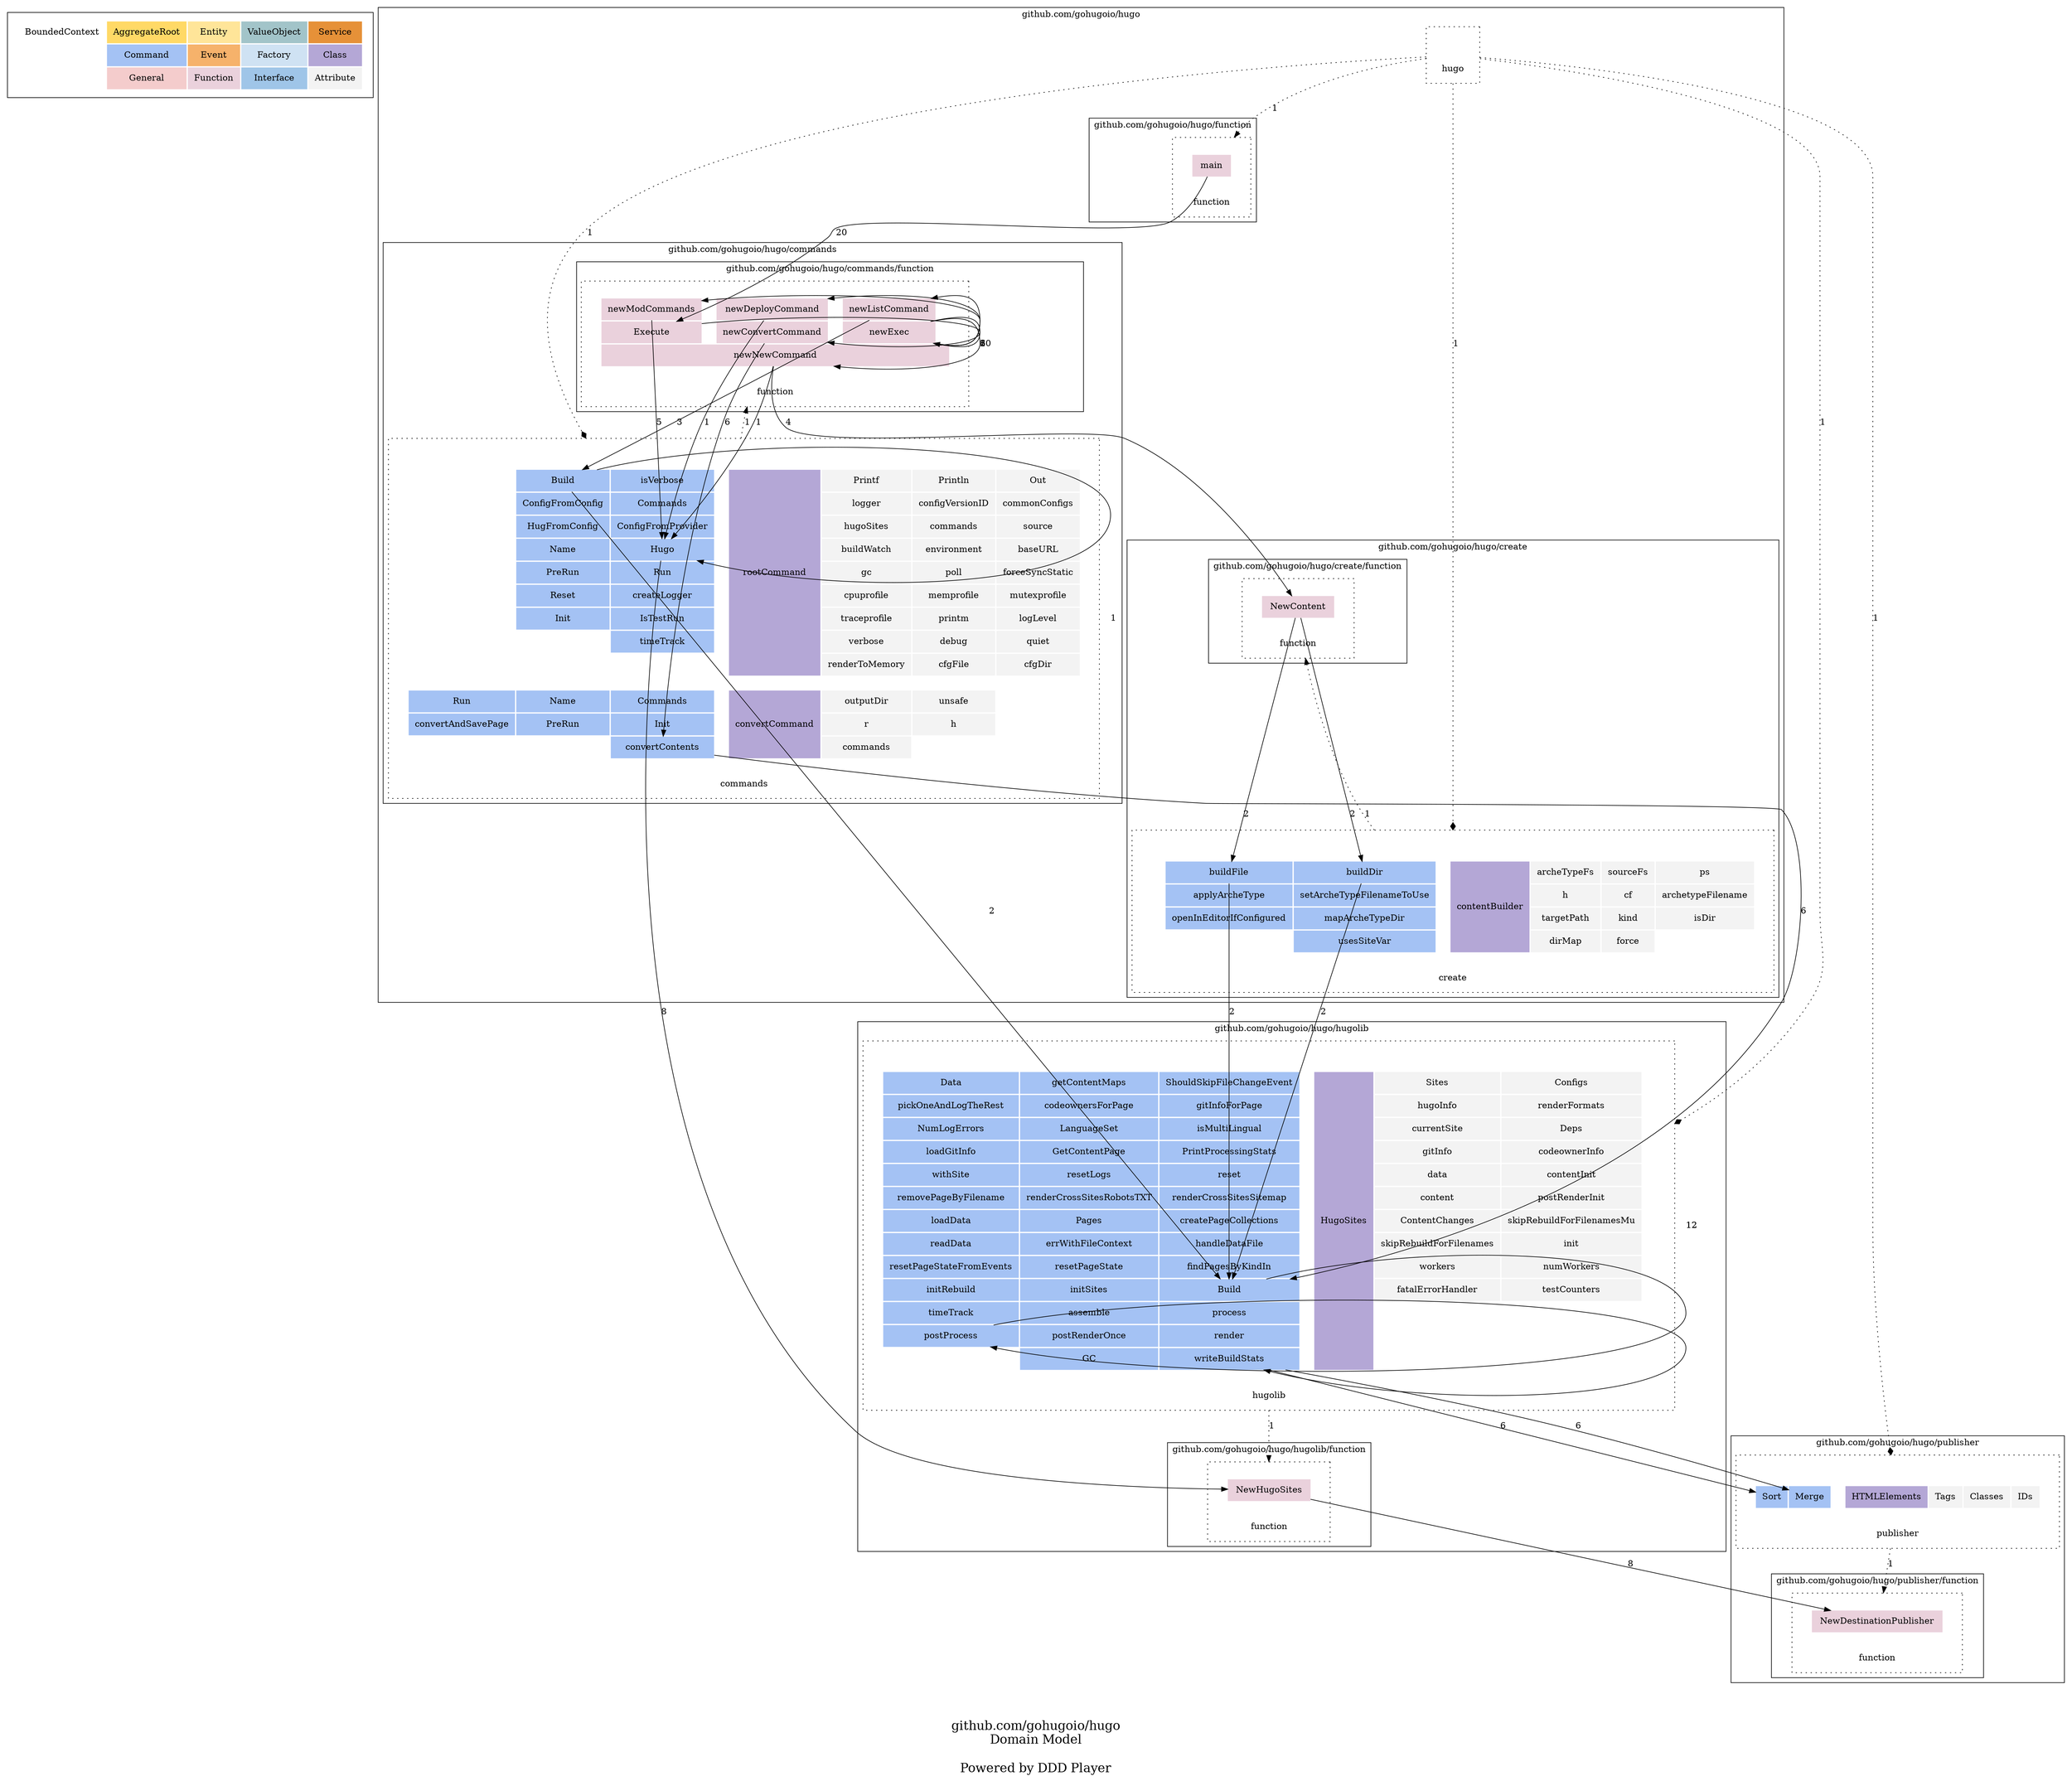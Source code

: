 digraph {
	node [style=dotted shape=rect]

    subgraph cluster_ddd_concept{
		node [color=white]

        ddd_concept [label=<
        <table border="0" cellpadding="10">
		<tr>
			<td bgcolor="#ffffff00" rowspan="1" colspan="1">BoundedContext</td>
			<td bgcolor="#ffd966ff" rowspan="1" colspan="1">AggregateRoot</td>
			<td bgcolor="#ffe599ff" rowspan="1" colspan="1">Entity</td>
			<td bgcolor="#a2c4c9ff" rowspan="1" colspan="1">ValueObject</td>
			<td bgcolor="#e69138ff" rowspan="1" colspan="1">Service</td>
		</tr>
		<tr>
			<td bgcolor="white" rowspan="1" colspan="1"></td>
			<td bgcolor="#a4c2f4ff" rowspan="1" colspan="1">Command</td>
			<td bgcolor="#f6b26bff" rowspan="1" colspan="1">Event</td>
			<td bgcolor="#cfe2f3ff" rowspan="1" colspan="1">Factory</td>
			<td bgcolor="#b4a7d6ff" rowspan="1" colspan="1">Class</td>
			
		</tr>
		<tr>
			<td bgcolor="white" rowspan="1" colspan="1"></td>
			<td bgcolor="#f4ccccff" rowspan="1" colspan="1">General</td>
			<td bgcolor="#ead1dcff" rowspan="1" colspan="1">Function</td>
			<td bgcolor="#9fc5e8ff" rowspan="1" colspan="1">Interface</td>
			<td bgcolor="#f3f3f3ff" rowspan="1" colspan="1">Attribute</td>
		</tr>
        </table>
        > ]
	}

    
		subgraph cluster_dc9XMve {
	
		
    	dc9XMve [label=<
        <table border="0" cellpadding="10">
			
				<tr>
		
			<td port="first_blank_row" bgcolor="white" rowspan="1" colspan="1"></td>
	</tr>
				<tr>
		
			<td port="" bgcolor="white" rowspan="1" colspan="1"></td>
	</tr>
				<tr>
		
			<td port="" bgcolor="white" rowspan="1" colspan="6">hugo</td>
	</tr>
        </table>
        > ]
	

	label = "github.com/gohugoio/hugo"

	
		subgraph cluster_dcJV72N {
	
		
    	dcJV72N [label=<
        <table border="0" cellpadding="10">
			
				<tr>
		
			<td port="first_blank_row" bgcolor="white" rowspan="1" colspan="1"></td>
	</tr>
				<tr>
		
			<td port="" bgcolor="white" rowspan="1" colspan="1"></td>
			<td port="dznWI" bgcolor="#ead1dcff" rowspan="1" colspan="4">main</td>
			<td port="" bgcolor="white" rowspan="1" colspan="1"></td>
	</tr>
				<tr>
		
			<td port="" bgcolor="white" rowspan="1" colspan="1"></td>
	</tr>
				<tr>
		
			<td port="" bgcolor="white" rowspan="1" colspan="6">function</td>
	</tr>
        </table>
        > ]
	

	label = "github.com/gohugoio/hugo/function"

	
    }
		subgraph cluster_dbXdTVV {
	
		
    	dbXdTVV [label=<
        <table border="0" cellpadding="10">
			
				<tr>
		
			<td port="first_blank_row" bgcolor="white" rowspan="1" colspan="1"></td>
	</tr>
				<tr>
		
			<td port="" bgcolor="white" rowspan="1" colspan="1"></td>
	</tr>
				<tr>
		
			<td port="" bgcolor="white" rowspan="1" colspan="1"></td>
			<td port="" bgcolor="white" rowspan="1" colspan="1"></td>
			<td port="dbrPMlQ" bgcolor="#a4c2f4ff" rowspan="1" colspan="1">Build</td>
			<td port="dbL2dEk" bgcolor="#a4c2f4ff" rowspan="1" colspan="1">isVerbose</td>
			<td port="" bgcolor="white" rowspan="1" colspan="1"></td>
			<td port="dcR5mMN" bgcolor="#b4a7d6ff" rowspan="9" colspan="1">rootCommand</td>
			<td port="ddkxvnn" bgcolor="#f3f3f3ff" rowspan="1" colspan="1">Printf</td>
			<td port="dddbuE9" bgcolor="#f3f3f3ff" rowspan="1" colspan="1">Println</td>
			<td port="dd1giKW" bgcolor="#f3f3f3ff" rowspan="1" colspan="1">Out</td>
			<td port="" bgcolor="white" rowspan="1" colspan="1"></td>
	</tr>
				<tr>
		
			<td port="" bgcolor="white" rowspan="1" colspan="1"></td>
			<td port="" bgcolor="white" rowspan="1" colspan="1"></td>
			<td port="droqvk" bgcolor="#a4c2f4ff" rowspan="1" colspan="1">ConfigFromConfig</td>
			<td port="dcnOnmo" bgcolor="#a4c2f4ff" rowspan="1" colspan="1">Commands</td>
			<td port="" bgcolor="white" rowspan="1" colspan="1"></td>
			<td port="dbKtzOK" bgcolor="#f3f3f3ff" rowspan="1" colspan="1">logger</td>
			<td port="dblrw6h" bgcolor="#f3f3f3ff" rowspan="1" colspan="1">configVersionID</td>
			<td port="dc3hRYm" bgcolor="#f3f3f3ff" rowspan="1" colspan="1">commonConfigs</td>
			<td port="" bgcolor="white" rowspan="1" colspan="1"></td>
	</tr>
				<tr>
		
			<td port="" bgcolor="white" rowspan="1" colspan="1"></td>
			<td port="" bgcolor="white" rowspan="1" colspan="1"></td>
			<td port="dd10GMU" bgcolor="#a4c2f4ff" rowspan="1" colspan="1">HugFromConfig</td>
			<td port="dcRwe9n" bgcolor="#a4c2f4ff" rowspan="1" colspan="1">ConfigFromProvider</td>
			<td port="" bgcolor="white" rowspan="1" colspan="1"></td>
			<td port="dcdLcFr" bgcolor="#f3f3f3ff" rowspan="1" colspan="1">hugoSites</td>
			<td port="dcxXeR4" bgcolor="#f3f3f3ff" rowspan="1" colspan="1">commands</td>
			<td port="dd94MNh" bgcolor="#f3f3f3ff" rowspan="1" colspan="1">source</td>
			<td port="" bgcolor="white" rowspan="1" colspan="1"></td>
	</tr>
				<tr>
		
			<td port="" bgcolor="white" rowspan="1" colspan="1"></td>
			<td port="" bgcolor="white" rowspan="1" colspan="1"></td>
			<td port="ddjsnBb" bgcolor="#a4c2f4ff" rowspan="1" colspan="1">Name</td>
			<td port="ddzdLu1" bgcolor="#a4c2f4ff" rowspan="1" colspan="1">Hugo</td>
			<td port="" bgcolor="white" rowspan="1" colspan="1"></td>
			<td port="dclrxD9" bgcolor="#f3f3f3ff" rowspan="1" colspan="1">buildWatch</td>
			<td port="dbP1pd3" bgcolor="#f3f3f3ff" rowspan="1" colspan="1">environment</td>
			<td port="dbhGXcs" bgcolor="#f3f3f3ff" rowspan="1" colspan="1">baseURL</td>
			<td port="" bgcolor="white" rowspan="1" colspan="1"></td>
	</tr>
				<tr>
		
			<td port="" bgcolor="white" rowspan="1" colspan="1"></td>
			<td port="" bgcolor="white" rowspan="1" colspan="1"></td>
			<td port="dbmqisM" bgcolor="#a4c2f4ff" rowspan="1" colspan="1">PreRun</td>
			<td port="dcHW1vh" bgcolor="#a4c2f4ff" rowspan="1" colspan="1">Run</td>
			<td port="" bgcolor="white" rowspan="1" colspan="1"></td>
			<td port="dYSzxy" bgcolor="#f3f3f3ff" rowspan="1" colspan="1">gc</td>
			<td port="ddZ881Z" bgcolor="#f3f3f3ff" rowspan="1" colspan="1">poll</td>
			<td port="deeXFhq" bgcolor="#f3f3f3ff" rowspan="1" colspan="1">forceSyncStatic</td>
			<td port="" bgcolor="white" rowspan="1" colspan="1"></td>
	</tr>
				<tr>
		
			<td port="" bgcolor="white" rowspan="1" colspan="1"></td>
			<td port="" bgcolor="white" rowspan="1" colspan="1"></td>
			<td port="ddr7T8V" bgcolor="#a4c2f4ff" rowspan="1" colspan="1">Reset</td>
			<td port="dgy9g8" bgcolor="#a4c2f4ff" rowspan="1" colspan="1">createLogger</td>
			<td port="" bgcolor="white" rowspan="1" colspan="1"></td>
			<td port="dD7eHT" bgcolor="#f3f3f3ff" rowspan="1" colspan="1">cpuprofile</td>
			<td port="db0Z5B4" bgcolor="#f3f3f3ff" rowspan="1" colspan="1">memprofile</td>
			<td port="ddUL7ng" bgcolor="#f3f3f3ff" rowspan="1" colspan="1">mutexprofile</td>
			<td port="" bgcolor="white" rowspan="1" colspan="1"></td>
	</tr>
				<tr>
		
			<td port="" bgcolor="white" rowspan="1" colspan="1"></td>
			<td port="" bgcolor="white" rowspan="1" colspan="1"></td>
			<td port="ddXfxfm" bgcolor="#a4c2f4ff" rowspan="1" colspan="1">Init</td>
			<td port="ddxHG8T" bgcolor="#a4c2f4ff" rowspan="1" colspan="1">IsTestRun</td>
			<td port="" bgcolor="white" rowspan="1" colspan="1"></td>
			<td port="dcGJcAc" bgcolor="#f3f3f3ff" rowspan="1" colspan="1">traceprofile</td>
			<td port="dcFU1iw" bgcolor="#f3f3f3ff" rowspan="1" colspan="1">printm</td>
			<td port="dbiHNBg" bgcolor="#f3f3f3ff" rowspan="1" colspan="1">logLevel</td>
			<td port="" bgcolor="white" rowspan="1" colspan="1"></td>
	</tr>
				<tr>
		
			<td port="" bgcolor="white" rowspan="1" colspan="1"></td>
			<td port="" bgcolor="white" rowspan="1" colspan="1"></td>
			<td port="" bgcolor="white" rowspan="1" colspan="1"></td>
			<td port="ddcEsoG" bgcolor="#a4c2f4ff" rowspan="1" colspan="1">timeTrack</td>
			<td port="" bgcolor="white" rowspan="1" colspan="1"></td>
			<td port="dehbl7u" bgcolor="#f3f3f3ff" rowspan="1" colspan="1">verbose</td>
			<td port="d7teSZ" bgcolor="#f3f3f3ff" rowspan="1" colspan="1">debug</td>
			<td port="dQUWcq" bgcolor="#f3f3f3ff" rowspan="1" colspan="1">quiet</td>
			<td port="" bgcolor="white" rowspan="1" colspan="1"></td>
	</tr>
				<tr>
		
			<td port="" bgcolor="white" rowspan="1" colspan="1"></td>
			<td port="" bgcolor="white" rowspan="1" colspan="1"></td>
			<td port="" bgcolor="white" rowspan="1" colspan="1"></td>
			<td port="" bgcolor="white" rowspan="1" colspan="1"></td>
			<td port="" bgcolor="white" rowspan="1" colspan="1"></td>
			<td port="deJLKGE" bgcolor="#f3f3f3ff" rowspan="1" colspan="1">renderToMemory</td>
			<td port="deD3Zb6" bgcolor="#f3f3f3ff" rowspan="1" colspan="1">cfgFile</td>
			<td port="dbuU8fl" bgcolor="#f3f3f3ff" rowspan="1" colspan="1">cfgDir</td>
			<td port="" bgcolor="white" rowspan="1" colspan="1"></td>
	</tr>
				<tr>
		
			<td port="" bgcolor="white" rowspan="1" colspan="1"></td>
	</tr>
				<tr>
		
			<td port="" bgcolor="white" rowspan="1" colspan="1"></td>
			<td port="dAhnps" bgcolor="#a4c2f4ff" rowspan="1" colspan="1">Run</td>
			<td port="dcDnFey" bgcolor="#a4c2f4ff" rowspan="1" colspan="1">Name</td>
			<td port="d9G7fd" bgcolor="#a4c2f4ff" rowspan="1" colspan="1">Commands</td>
			<td port="" bgcolor="white" rowspan="1" colspan="1"></td>
			<td port="dbnFqow" bgcolor="#b4a7d6ff" rowspan="3" colspan="1">convertCommand</td>
			<td port="deKtn77" bgcolor="#f3f3f3ff" rowspan="1" colspan="1">outputDir</td>
			<td port="dis5Gr" bgcolor="#f3f3f3ff" rowspan="1" colspan="1">unsafe</td>
			<td port="" bgcolor="white" rowspan="1" colspan="1"></td>
			<td port="" bgcolor="white" rowspan="1" colspan="1"></td>
	</tr>
				<tr>
		
			<td port="" bgcolor="white" rowspan="1" colspan="1"></td>
			<td port="dn4phh" bgcolor="#a4c2f4ff" rowspan="1" colspan="1">convertAndSavePage</td>
			<td port="dePAZTt" bgcolor="#a4c2f4ff" rowspan="1" colspan="1">PreRun</td>
			<td port="dbcsUtF" bgcolor="#a4c2f4ff" rowspan="1" colspan="1">Init</td>
			<td port="" bgcolor="white" rowspan="1" colspan="1"></td>
			<td port="db6cpmR" bgcolor="#f3f3f3ff" rowspan="1" colspan="1">r</td>
			<td port="dczIJCz" bgcolor="#f3f3f3ff" rowspan="1" colspan="1">h</td>
			<td port="" bgcolor="white" rowspan="1" colspan="1"></td>
			<td port="" bgcolor="white" rowspan="1" colspan="1"></td>
	</tr>
				<tr>
		
			<td port="" bgcolor="white" rowspan="1" colspan="1"></td>
			<td port="" bgcolor="white" rowspan="1" colspan="1"></td>
			<td port="" bgcolor="white" rowspan="1" colspan="1"></td>
			<td port="dhST4e" bgcolor="#a4c2f4ff" rowspan="1" colspan="1">convertContents</td>
			<td port="" bgcolor="white" rowspan="1" colspan="1"></td>
			<td port="dbgIjNp" bgcolor="#f3f3f3ff" rowspan="1" colspan="1">commands</td>
			<td port="" bgcolor="white" rowspan="1" colspan="1"></td>
			<td port="" bgcolor="white" rowspan="1" colspan="1"></td>
			<td port="" bgcolor="white" rowspan="1" colspan="1"></td>
	</tr>
				<tr>
		
			<td port="" bgcolor="white" rowspan="1" colspan="1"></td>
	</tr>
				<tr>
		
			<td port="" bgcolor="white" rowspan="1" colspan="10">commands</td>
	</tr>
        </table>
        > ]
	

	label = "github.com/gohugoio/hugo/commands"

	
		subgraph cluster_dMqvaM {
	
		
    	dMqvaM [label=<
        <table border="0" cellpadding="10">
			
				<tr>
		
			<td port="first_blank_row" bgcolor="white" rowspan="1" colspan="1"></td>
	</tr>
				<tr>
		
			<td port="" bgcolor="white" rowspan="1" colspan="1"></td>
			<td port="ddLD5U6" bgcolor="#ead1dcff" rowspan="1" colspan="1">newModCommands</td>
			<td port="" bgcolor="white" rowspan="1" colspan="1"></td>
			<td port="ddXW9nw" bgcolor="#ead1dcff" rowspan="1" colspan="1">newDeployCommand</td>
			<td port="" bgcolor="white" rowspan="1" colspan="1"></td>
			<td port="db3HgXZ" bgcolor="#ead1dcff" rowspan="1" colspan="1">newListCommand</td>
			<td port="" bgcolor="white" rowspan="1" colspan="1"></td>
	</tr>
				<tr>
		
			<td port="" bgcolor="white" rowspan="1" colspan="1"></td>
			<td port="d7NVNV" bgcolor="#ead1dcff" rowspan="1" colspan="1">Execute</td>
			<td port="" bgcolor="white" rowspan="1" colspan="1"></td>
			<td port="dbyySEO" bgcolor="#ead1dcff" rowspan="1" colspan="1">newConvertCommand</td>
			<td port="" bgcolor="white" rowspan="1" colspan="1"></td>
			<td port="dcsSuRp" bgcolor="#ead1dcff" rowspan="1" colspan="1">newExec</td>
			<td port="" bgcolor="white" rowspan="1" colspan="1"></td>
	</tr>
				<tr>
		
			<td port="" bgcolor="white" rowspan="1" colspan="1"></td>
			<td port="ddoJpUx" bgcolor="#ead1dcff" rowspan="1" colspan="6">newNewCommand</td>
			<td port="" bgcolor="white" rowspan="1" colspan="1"></td>
	</tr>
				<tr>
		
			<td port="" bgcolor="white" rowspan="1" colspan="1"></td>
	</tr>
				<tr>
		
			<td port="" bgcolor="white" rowspan="1" colspan="8">function</td>
	</tr>
        </table>
        > ]
	

	label = "github.com/gohugoio/hugo/commands/function"

	
    }
    }
		subgraph cluster_dcTX6L3 {
	
		
    	dcTX6L3 [label=<
        <table border="0" cellpadding="10">
			
				<tr>
		
			<td port="first_blank_row" bgcolor="white" rowspan="1" colspan="1"></td>
	</tr>
				<tr>
		
			<td port="" bgcolor="white" rowspan="1" colspan="1"></td>
	</tr>
				<tr>
		
			<td port="" bgcolor="white" rowspan="1" colspan="1"></td>
			<td port="dc5xXNC" bgcolor="#a4c2f4ff" rowspan="1" colspan="1">Data</td>
			<td port="ddfIMzg" bgcolor="#a4c2f4ff" rowspan="1" colspan="1">getContentMaps</td>
			<td port="dccS8pI" bgcolor="#a4c2f4ff" rowspan="1" colspan="1">ShouldSkipFileChangeEvent</td>
			<td port="" bgcolor="white" rowspan="1" colspan="1"></td>
			<td port="deoLv5N" bgcolor="#b4a7d6ff" rowspan="13" colspan="1">HugoSites</td>
			<td port="dZuMTG" bgcolor="#f3f3f3ff" rowspan="1" colspan="1">Sites</td>
			<td port="ddUSSDp" bgcolor="#f3f3f3ff" rowspan="1" colspan="1">Configs</td>
			<td port="" bgcolor="white" rowspan="1" colspan="1"></td>
			<td port="" bgcolor="white" rowspan="1" colspan="1"></td>
	</tr>
				<tr>
		
			<td port="" bgcolor="white" rowspan="1" colspan="1"></td>
			<td port="dc2jiAH" bgcolor="#a4c2f4ff" rowspan="1" colspan="1">pickOneAndLogTheRest</td>
			<td port="doEJ6v" bgcolor="#a4c2f4ff" rowspan="1" colspan="1">codeownersForPage</td>
			<td port="dbCSYxy" bgcolor="#a4c2f4ff" rowspan="1" colspan="1">gitInfoForPage</td>
			<td port="" bgcolor="white" rowspan="1" colspan="1"></td>
			<td port="dcjaQ2V" bgcolor="#f3f3f3ff" rowspan="1" colspan="1">hugoInfo</td>
			<td port="dec8g6g" bgcolor="#f3f3f3ff" rowspan="1" colspan="1">renderFormats</td>
			<td port="" bgcolor="white" rowspan="1" colspan="1"></td>
			<td port="" bgcolor="white" rowspan="1" colspan="1"></td>
	</tr>
				<tr>
		
			<td port="" bgcolor="white" rowspan="1" colspan="1"></td>
			<td port="dLF5GB" bgcolor="#a4c2f4ff" rowspan="1" colspan="1">NumLogErrors</td>
			<td port="dcQsvCC" bgcolor="#a4c2f4ff" rowspan="1" colspan="1">LanguageSet</td>
			<td port="dbiyytz" bgcolor="#a4c2f4ff" rowspan="1" colspan="1">isMultiLingual</td>
			<td port="" bgcolor="white" rowspan="1" colspan="1"></td>
			<td port="dOe4qW" bgcolor="#f3f3f3ff" rowspan="1" colspan="1">currentSite</td>
			<td port="dbC5s4m" bgcolor="#f3f3f3ff" rowspan="1" colspan="1">Deps</td>
			<td port="" bgcolor="white" rowspan="1" colspan="1"></td>
			<td port="" bgcolor="white" rowspan="1" colspan="1"></td>
	</tr>
				<tr>
		
			<td port="" bgcolor="white" rowspan="1" colspan="1"></td>
			<td port="dd2p0Zy" bgcolor="#a4c2f4ff" rowspan="1" colspan="1">loadGitInfo</td>
			<td port="deDFH72" bgcolor="#a4c2f4ff" rowspan="1" colspan="1">GetContentPage</td>
			<td port="dcoj0M5" bgcolor="#a4c2f4ff" rowspan="1" colspan="1">PrintProcessingStats</td>
			<td port="" bgcolor="white" rowspan="1" colspan="1"></td>
			<td port="ddMrdKg" bgcolor="#f3f3f3ff" rowspan="1" colspan="1">gitInfo</td>
			<td port="dcl9RUs" bgcolor="#f3f3f3ff" rowspan="1" colspan="1">codeownerInfo</td>
			<td port="" bgcolor="white" rowspan="1" colspan="1"></td>
			<td port="" bgcolor="white" rowspan="1" colspan="1"></td>
	</tr>
				<tr>
		
			<td port="" bgcolor="white" rowspan="1" colspan="1"></td>
			<td port="dTF0oj" bgcolor="#a4c2f4ff" rowspan="1" colspan="1">withSite</td>
			<td port="dOcPz8" bgcolor="#a4c2f4ff" rowspan="1" colspan="1">resetLogs</td>
			<td port="dyoW8f" bgcolor="#a4c2f4ff" rowspan="1" colspan="1">reset</td>
			<td port="" bgcolor="white" rowspan="1" colspan="1"></td>
			<td port="dKpwqk" bgcolor="#f3f3f3ff" rowspan="1" colspan="1">data</td>
			<td port="ddbJYiD" bgcolor="#f3f3f3ff" rowspan="1" colspan="1">contentInit</td>
			<td port="" bgcolor="white" rowspan="1" colspan="1"></td>
			<td port="" bgcolor="white" rowspan="1" colspan="1"></td>
	</tr>
				<tr>
		
			<td port="" bgcolor="white" rowspan="1" colspan="1"></td>
			<td port="dtRJqL" bgcolor="#a4c2f4ff" rowspan="1" colspan="1">removePageByFilename</td>
			<td port="dehKLIf" bgcolor="#a4c2f4ff" rowspan="1" colspan="1">renderCrossSitesRobotsTXT</td>
			<td port="db5juVB" bgcolor="#a4c2f4ff" rowspan="1" colspan="1">renderCrossSitesSitemap</td>
			<td port="" bgcolor="white" rowspan="1" colspan="1"></td>
			<td port="ddnYxW3" bgcolor="#f3f3f3ff" rowspan="1" colspan="1">content</td>
			<td port="dbie4K2" bgcolor="#f3f3f3ff" rowspan="1" colspan="1">postRenderInit</td>
			<td port="" bgcolor="white" rowspan="1" colspan="1"></td>
			<td port="" bgcolor="white" rowspan="1" colspan="1"></td>
	</tr>
				<tr>
		
			<td port="" bgcolor="white" rowspan="1" colspan="1"></td>
			<td port="dbp1ECA" bgcolor="#a4c2f4ff" rowspan="1" colspan="1">loadData</td>
			<td port="deuzwZm" bgcolor="#a4c2f4ff" rowspan="1" colspan="1">Pages</td>
			<td port="dbBLyRe" bgcolor="#a4c2f4ff" rowspan="1" colspan="1">createPageCollections</td>
			<td port="" bgcolor="white" rowspan="1" colspan="1"></td>
			<td port="ddX0vKW" bgcolor="#f3f3f3ff" rowspan="1" colspan="1">ContentChanges</td>
			<td port="dbuXcRF" bgcolor="#f3f3f3ff" rowspan="1" colspan="1">skipRebuildForFilenamesMu</td>
			<td port="" bgcolor="white" rowspan="1" colspan="1"></td>
			<td port="" bgcolor="white" rowspan="1" colspan="1"></td>
	</tr>
				<tr>
		
			<td port="" bgcolor="white" rowspan="1" colspan="1"></td>
			<td port="deFOgeY" bgcolor="#a4c2f4ff" rowspan="1" colspan="1">readData</td>
			<td port="dbRtDTm" bgcolor="#a4c2f4ff" rowspan="1" colspan="1">errWithFileContext</td>
			<td port="dcl2nTG" bgcolor="#a4c2f4ff" rowspan="1" colspan="1">handleDataFile</td>
			<td port="" bgcolor="white" rowspan="1" colspan="1"></td>
			<td port="ddlA9jT" bgcolor="#f3f3f3ff" rowspan="1" colspan="1">skipRebuildForFilenames</td>
			<td port="dbSZxbU" bgcolor="#f3f3f3ff" rowspan="1" colspan="1">init</td>
			<td port="" bgcolor="white" rowspan="1" colspan="1"></td>
			<td port="" bgcolor="white" rowspan="1" colspan="1"></td>
	</tr>
				<tr>
		
			<td port="" bgcolor="white" rowspan="1" colspan="1"></td>
			<td port="dMt3AQ" bgcolor="#a4c2f4ff" rowspan="1" colspan="1">resetPageStateFromEvents</td>
			<td port="dczwQj9" bgcolor="#a4c2f4ff" rowspan="1" colspan="1">resetPageState</td>
			<td port="dcuT4TD" bgcolor="#a4c2f4ff" rowspan="1" colspan="1">findPagesByKindIn</td>
			<td port="" bgcolor="white" rowspan="1" colspan="1"></td>
			<td port="ddN7ZdN" bgcolor="#f3f3f3ff" rowspan="1" colspan="1">workers</td>
			<td port="dcvW7w9" bgcolor="#f3f3f3ff" rowspan="1" colspan="1">numWorkers</td>
			<td port="" bgcolor="white" rowspan="1" colspan="1"></td>
			<td port="" bgcolor="white" rowspan="1" colspan="1"></td>
	</tr>
				<tr>
		
			<td port="" bgcolor="white" rowspan="1" colspan="1"></td>
			<td port="deie5EF" bgcolor="#a4c2f4ff" rowspan="1" colspan="1">initRebuild</td>
			<td port="djPuv6" bgcolor="#a4c2f4ff" rowspan="1" colspan="1">initSites</td>
			<td port="dbp0TjW" bgcolor="#a4c2f4ff" rowspan="1" colspan="1">Build</td>
			<td port="" bgcolor="white" rowspan="1" colspan="1"></td>
			<td port="ddUuXF0" bgcolor="#f3f3f3ff" rowspan="1" colspan="1">fatalErrorHandler</td>
			<td port="dbZFk3j" bgcolor="#f3f3f3ff" rowspan="1" colspan="1">testCounters</td>
			<td port="" bgcolor="white" rowspan="1" colspan="1"></td>
			<td port="" bgcolor="white" rowspan="1" colspan="1"></td>
	</tr>
				<tr>
		
			<td port="" bgcolor="white" rowspan="1" colspan="1"></td>
			<td port="dc1fHVS" bgcolor="#a4c2f4ff" rowspan="1" colspan="1">timeTrack</td>
			<td port="dcy0CJm" bgcolor="#a4c2f4ff" rowspan="1" colspan="1">assemble</td>
			<td port="ddRUiJT" bgcolor="#a4c2f4ff" rowspan="1" colspan="1">process</td>
			<td port="" bgcolor="white" rowspan="1" colspan="1"></td>
			<td port="" bgcolor="white" rowspan="1" colspan="1"></td>
			<td port="" bgcolor="white" rowspan="1" colspan="1"></td>
			<td port="" bgcolor="white" rowspan="1" colspan="1"></td>
			<td port="" bgcolor="white" rowspan="1" colspan="1"></td>
	</tr>
				<tr>
		
			<td port="" bgcolor="white" rowspan="1" colspan="1"></td>
			<td port="dc4ziwv" bgcolor="#a4c2f4ff" rowspan="1" colspan="1">postProcess</td>
			<td port="dG1Eyv" bgcolor="#a4c2f4ff" rowspan="1" colspan="1">postRenderOnce</td>
			<td port="d0n8tS" bgcolor="#a4c2f4ff" rowspan="1" colspan="1">render</td>
			<td port="" bgcolor="white" rowspan="1" colspan="1"></td>
			<td port="" bgcolor="white" rowspan="1" colspan="1"></td>
			<td port="" bgcolor="white" rowspan="1" colspan="1"></td>
			<td port="" bgcolor="white" rowspan="1" colspan="1"></td>
			<td port="" bgcolor="white" rowspan="1" colspan="1"></td>
	</tr>
				<tr>
		
			<td port="" bgcolor="white" rowspan="1" colspan="1"></td>
			<td port="" bgcolor="white" rowspan="1" colspan="1"></td>
			<td port="ddEIOim" bgcolor="#a4c2f4ff" rowspan="1" colspan="1">GC</td>
			<td port="ddIgHUg" bgcolor="#a4c2f4ff" rowspan="1" colspan="1">writeBuildStats</td>
			<td port="" bgcolor="white" rowspan="1" colspan="1"></td>
			<td port="" bgcolor="white" rowspan="1" colspan="1"></td>
			<td port="" bgcolor="white" rowspan="1" colspan="1"></td>
			<td port="" bgcolor="white" rowspan="1" colspan="1"></td>
			<td port="" bgcolor="white" rowspan="1" colspan="1"></td>
	</tr>
				<tr>
		
			<td port="" bgcolor="white" rowspan="1" colspan="1"></td>
	</tr>
				<tr>
		
			<td port="" bgcolor="white" rowspan="1" colspan="10">hugolib</td>
	</tr>
        </table>
        > ]
	

	label = "github.com/gohugoio/hugo/hugolib"

	
		subgraph cluster_dbHCVgA {
	
		
    	dbHCVgA [label=<
        <table border="0" cellpadding="10">
			
				<tr>
		
			<td port="first_blank_row" bgcolor="white" rowspan="1" colspan="1"></td>
	</tr>
				<tr>
		
			<td port="" bgcolor="white" rowspan="1" colspan="1"></td>
			<td port="dciwQcl" bgcolor="#ead1dcff" rowspan="1" colspan="4">NewHugoSites</td>
			<td port="" bgcolor="white" rowspan="1" colspan="1"></td>
	</tr>
				<tr>
		
			<td port="" bgcolor="white" rowspan="1" colspan="1"></td>
	</tr>
				<tr>
		
			<td port="" bgcolor="white" rowspan="1" colspan="6">function</td>
	</tr>
        </table>
        > ]
	

	label = "github.com/gohugoio/hugo/hugolib/function"

	
    }
    }
		subgraph cluster_dPzhN7 {
	
		
    	dPzhN7 [label=<
        <table border="0" cellpadding="10">
			
				<tr>
		
			<td port="first_blank_row" bgcolor="white" rowspan="1" colspan="1"></td>
	</tr>
				<tr>
		
			<td port="" bgcolor="white" rowspan="1" colspan="1"></td>
	</tr>
				<tr>
		
			<td port="" bgcolor="white" rowspan="1" colspan="1"></td>
			<td port="dlT571" bgcolor="#a4c2f4ff" rowspan="1" colspan="1">Sort</td>
			<td port="dcFieAv" bgcolor="#a4c2f4ff" rowspan="1" colspan="1">Merge</td>
			<td port="" bgcolor="white" rowspan="1" colspan="1"></td>
			<td port="dch5k6I" bgcolor="#b4a7d6ff" rowspan="1" colspan="1">HTMLElements</td>
			<td port="dbmwQcs" bgcolor="#f3f3f3ff" rowspan="1" colspan="1">Tags</td>
			<td port="ddPMJOT" bgcolor="#f3f3f3ff" rowspan="1" colspan="1">Classes</td>
			<td port="deKDCDP" bgcolor="#f3f3f3ff" rowspan="1" colspan="1">IDs</td>
			<td port="" bgcolor="white" rowspan="1" colspan="1"></td>
	</tr>
				<tr>
		
			<td port="" bgcolor="white" rowspan="1" colspan="1"></td>
	</tr>
				<tr>
		
			<td port="" bgcolor="white" rowspan="1" colspan="9">publisher</td>
	</tr>
        </table>
        > ]
	

	label = "github.com/gohugoio/hugo/publisher"

	
		subgraph cluster_dcI3DAw {
	
		
    	dcI3DAw [label=<
        <table border="0" cellpadding="10">
			
				<tr>
		
			<td port="first_blank_row" bgcolor="white" rowspan="1" colspan="1"></td>
	</tr>
				<tr>
		
			<td port="" bgcolor="white" rowspan="1" colspan="1"></td>
			<td port="dbyyvJo" bgcolor="#ead1dcff" rowspan="1" colspan="4">NewDestinationPublisher</td>
			<td port="" bgcolor="white" rowspan="1" colspan="1"></td>
	</tr>
				<tr>
		
			<td port="" bgcolor="white" rowspan="1" colspan="1"></td>
	</tr>
				<tr>
		
			<td port="" bgcolor="white" rowspan="1" colspan="6">function</td>
	</tr>
        </table>
        > ]
	

	label = "github.com/gohugoio/hugo/publisher/function"

	
    }
    }
		subgraph cluster_diMCj5 {
	
		
    	diMCj5 [label=<
        <table border="0" cellpadding="10">
			
				<tr>
		
			<td port="first_blank_row" bgcolor="white" rowspan="1" colspan="1"></td>
	</tr>
				<tr>
		
			<td port="" bgcolor="white" rowspan="1" colspan="1"></td>
	</tr>
				<tr>
		
			<td port="" bgcolor="white" rowspan="1" colspan="1"></td>
			<td port="" bgcolor="white" rowspan="1" colspan="1"></td>
			<td port="deaN59R" bgcolor="#a4c2f4ff" rowspan="1" colspan="1">buildFile</td>
			<td port="deN5wJi" bgcolor="#a4c2f4ff" rowspan="1" colspan="1">buildDir</td>
			<td port="" bgcolor="white" rowspan="1" colspan="1"></td>
			<td port="ddzJdq0" bgcolor="#b4a7d6ff" rowspan="4" colspan="1">contentBuilder</td>
			<td port="dehpTx5" bgcolor="#f3f3f3ff" rowspan="1" colspan="1">archeTypeFs</td>
			<td port="ddgNkkV" bgcolor="#f3f3f3ff" rowspan="1" colspan="1">sourceFs</td>
			<td port="dcy9Yye" bgcolor="#f3f3f3ff" rowspan="1" colspan="1">ps</td>
			<td port="" bgcolor="white" rowspan="1" colspan="1"></td>
	</tr>
				<tr>
		
			<td port="" bgcolor="white" rowspan="1" colspan="1"></td>
			<td port="" bgcolor="white" rowspan="1" colspan="1"></td>
			<td port="dcrQV9u" bgcolor="#a4c2f4ff" rowspan="1" colspan="1">applyArcheType</td>
			<td port="dKVkiX" bgcolor="#a4c2f4ff" rowspan="1" colspan="1">setArcheTypeFilenameToUse</td>
			<td port="" bgcolor="white" rowspan="1" colspan="1"></td>
			<td port="dcf7AFv" bgcolor="#f3f3f3ff" rowspan="1" colspan="1">h</td>
			<td port="dctjRKW" bgcolor="#f3f3f3ff" rowspan="1" colspan="1">cf</td>
			<td port="ddto2mH" bgcolor="#f3f3f3ff" rowspan="1" colspan="1">archetypeFilename</td>
			<td port="" bgcolor="white" rowspan="1" colspan="1"></td>
	</tr>
				<tr>
		
			<td port="" bgcolor="white" rowspan="1" colspan="1"></td>
			<td port="" bgcolor="white" rowspan="1" colspan="1"></td>
			<td port="denIJwq" bgcolor="#a4c2f4ff" rowspan="1" colspan="1">openInEditorIfConfigured</td>
			<td port="dbXVYx9" bgcolor="#a4c2f4ff" rowspan="1" colspan="1">mapArcheTypeDir</td>
			<td port="" bgcolor="white" rowspan="1" colspan="1"></td>
			<td port="dYVGEt" bgcolor="#f3f3f3ff" rowspan="1" colspan="1">targetPath</td>
			<td port="dejBhUR" bgcolor="#f3f3f3ff" rowspan="1" colspan="1">kind</td>
			<td port="dznA7k" bgcolor="#f3f3f3ff" rowspan="1" colspan="1">isDir</td>
			<td port="" bgcolor="white" rowspan="1" colspan="1"></td>
	</tr>
				<tr>
		
			<td port="" bgcolor="white" rowspan="1" colspan="1"></td>
			<td port="" bgcolor="white" rowspan="1" colspan="1"></td>
			<td port="" bgcolor="white" rowspan="1" colspan="1"></td>
			<td port="dcLQgcN" bgcolor="#a4c2f4ff" rowspan="1" colspan="1">usesSiteVar</td>
			<td port="" bgcolor="white" rowspan="1" colspan="1"></td>
			<td port="dbImsu6" bgcolor="#f3f3f3ff" rowspan="1" colspan="1">dirMap</td>
			<td port="dJcvPc" bgcolor="#f3f3f3ff" rowspan="1" colspan="1">force</td>
			<td port="" bgcolor="white" rowspan="1" colspan="1"></td>
			<td port="" bgcolor="white" rowspan="1" colspan="1"></td>
	</tr>
				<tr>
		
			<td port="" bgcolor="white" rowspan="1" colspan="1"></td>
	</tr>
				<tr>
		
			<td port="" bgcolor="white" rowspan="1" colspan="10">create</td>
	</tr>
        </table>
        > ]
	

	label = "github.com/gohugoio/hugo/create"

	
		subgraph cluster_d6L8uq {
	
		
    	d6L8uq [label=<
        <table border="0" cellpadding="10">
			
				<tr>
		
			<td port="first_blank_row" bgcolor="white" rowspan="1" colspan="1"></td>
	</tr>
				<tr>
		
			<td port="" bgcolor="white" rowspan="1" colspan="1"></td>
			<td port="deQkjpX" bgcolor="#ead1dcff" rowspan="1" colspan="4">NewContent</td>
			<td port="" bgcolor="white" rowspan="1" colspan="1"></td>
	</tr>
				<tr>
		
			<td port="" bgcolor="white" rowspan="1" colspan="1"></td>
	</tr>
				<tr>
		
			<td port="" bgcolor="white" rowspan="1" colspan="6">function</td>
	</tr>
        </table>
        > ]
	

	label = "github.com/gohugoio/hugo/create/function"

	
    }
    }
    }
		subgraph cluster_dcJV72N {
	
		
    	dcJV72N [label=<
        <table border="0" cellpadding="10">
			
				<tr>
		
			<td port="first_blank_row" bgcolor="white" rowspan="1" colspan="1"></td>
	</tr>
				<tr>
		
			<td port="" bgcolor="white" rowspan="1" colspan="1"></td>
			<td port="dznWI" bgcolor="#ead1dcff" rowspan="1" colspan="4">main</td>
			<td port="" bgcolor="white" rowspan="1" colspan="1"></td>
	</tr>
				<tr>
		
			<td port="" bgcolor="white" rowspan="1" colspan="1"></td>
	</tr>
				<tr>
		
			<td port="" bgcolor="white" rowspan="1" colspan="6">function</td>
	</tr>
        </table>
        > ]
	

	label = "github.com/gohugoio/hugo/function"

	
    }
		subgraph cluster_dbXdTVV {
	
		
    	dbXdTVV [label=<
        <table border="0" cellpadding="10">
			
				<tr>
		
			<td port="first_blank_row" bgcolor="white" rowspan="1" colspan="1"></td>
	</tr>
				<tr>
		
			<td port="" bgcolor="white" rowspan="1" colspan="1"></td>
	</tr>
				<tr>
		
			<td port="" bgcolor="white" rowspan="1" colspan="1"></td>
			<td port="" bgcolor="white" rowspan="1" colspan="1"></td>
			<td port="dbrPMlQ" bgcolor="#a4c2f4ff" rowspan="1" colspan="1">Build</td>
			<td port="dbL2dEk" bgcolor="#a4c2f4ff" rowspan="1" colspan="1">isVerbose</td>
			<td port="" bgcolor="white" rowspan="1" colspan="1"></td>
			<td port="dcR5mMN" bgcolor="#b4a7d6ff" rowspan="9" colspan="1">rootCommand</td>
			<td port="ddkxvnn" bgcolor="#f3f3f3ff" rowspan="1" colspan="1">Printf</td>
			<td port="dddbuE9" bgcolor="#f3f3f3ff" rowspan="1" colspan="1">Println</td>
			<td port="dd1giKW" bgcolor="#f3f3f3ff" rowspan="1" colspan="1">Out</td>
			<td port="" bgcolor="white" rowspan="1" colspan="1"></td>
	</tr>
				<tr>
		
			<td port="" bgcolor="white" rowspan="1" colspan="1"></td>
			<td port="" bgcolor="white" rowspan="1" colspan="1"></td>
			<td port="droqvk" bgcolor="#a4c2f4ff" rowspan="1" colspan="1">ConfigFromConfig</td>
			<td port="dcnOnmo" bgcolor="#a4c2f4ff" rowspan="1" colspan="1">Commands</td>
			<td port="" bgcolor="white" rowspan="1" colspan="1"></td>
			<td port="dbKtzOK" bgcolor="#f3f3f3ff" rowspan="1" colspan="1">logger</td>
			<td port="dblrw6h" bgcolor="#f3f3f3ff" rowspan="1" colspan="1">configVersionID</td>
			<td port="dc3hRYm" bgcolor="#f3f3f3ff" rowspan="1" colspan="1">commonConfigs</td>
			<td port="" bgcolor="white" rowspan="1" colspan="1"></td>
	</tr>
				<tr>
		
			<td port="" bgcolor="white" rowspan="1" colspan="1"></td>
			<td port="" bgcolor="white" rowspan="1" colspan="1"></td>
			<td port="dd10GMU" bgcolor="#a4c2f4ff" rowspan="1" colspan="1">HugFromConfig</td>
			<td port="dcRwe9n" bgcolor="#a4c2f4ff" rowspan="1" colspan="1">ConfigFromProvider</td>
			<td port="" bgcolor="white" rowspan="1" colspan="1"></td>
			<td port="dcdLcFr" bgcolor="#f3f3f3ff" rowspan="1" colspan="1">hugoSites</td>
			<td port="dcxXeR4" bgcolor="#f3f3f3ff" rowspan="1" colspan="1">commands</td>
			<td port="dd94MNh" bgcolor="#f3f3f3ff" rowspan="1" colspan="1">source</td>
			<td port="" bgcolor="white" rowspan="1" colspan="1"></td>
	</tr>
				<tr>
		
			<td port="" bgcolor="white" rowspan="1" colspan="1"></td>
			<td port="" bgcolor="white" rowspan="1" colspan="1"></td>
			<td port="ddjsnBb" bgcolor="#a4c2f4ff" rowspan="1" colspan="1">Name</td>
			<td port="ddzdLu1" bgcolor="#a4c2f4ff" rowspan="1" colspan="1">Hugo</td>
			<td port="" bgcolor="white" rowspan="1" colspan="1"></td>
			<td port="dclrxD9" bgcolor="#f3f3f3ff" rowspan="1" colspan="1">buildWatch</td>
			<td port="dbP1pd3" bgcolor="#f3f3f3ff" rowspan="1" colspan="1">environment</td>
			<td port="dbhGXcs" bgcolor="#f3f3f3ff" rowspan="1" colspan="1">baseURL</td>
			<td port="" bgcolor="white" rowspan="1" colspan="1"></td>
	</tr>
				<tr>
		
			<td port="" bgcolor="white" rowspan="1" colspan="1"></td>
			<td port="" bgcolor="white" rowspan="1" colspan="1"></td>
			<td port="dbmqisM" bgcolor="#a4c2f4ff" rowspan="1" colspan="1">PreRun</td>
			<td port="dcHW1vh" bgcolor="#a4c2f4ff" rowspan="1" colspan="1">Run</td>
			<td port="" bgcolor="white" rowspan="1" colspan="1"></td>
			<td port="dYSzxy" bgcolor="#f3f3f3ff" rowspan="1" colspan="1">gc</td>
			<td port="ddZ881Z" bgcolor="#f3f3f3ff" rowspan="1" colspan="1">poll</td>
			<td port="deeXFhq" bgcolor="#f3f3f3ff" rowspan="1" colspan="1">forceSyncStatic</td>
			<td port="" bgcolor="white" rowspan="1" colspan="1"></td>
	</tr>
				<tr>
		
			<td port="" bgcolor="white" rowspan="1" colspan="1"></td>
			<td port="" bgcolor="white" rowspan="1" colspan="1"></td>
			<td port="ddr7T8V" bgcolor="#a4c2f4ff" rowspan="1" colspan="1">Reset</td>
			<td port="dgy9g8" bgcolor="#a4c2f4ff" rowspan="1" colspan="1">createLogger</td>
			<td port="" bgcolor="white" rowspan="1" colspan="1"></td>
			<td port="dD7eHT" bgcolor="#f3f3f3ff" rowspan="1" colspan="1">cpuprofile</td>
			<td port="db0Z5B4" bgcolor="#f3f3f3ff" rowspan="1" colspan="1">memprofile</td>
			<td port="ddUL7ng" bgcolor="#f3f3f3ff" rowspan="1" colspan="1">mutexprofile</td>
			<td port="" bgcolor="white" rowspan="1" colspan="1"></td>
	</tr>
				<tr>
		
			<td port="" bgcolor="white" rowspan="1" colspan="1"></td>
			<td port="" bgcolor="white" rowspan="1" colspan="1"></td>
			<td port="ddXfxfm" bgcolor="#a4c2f4ff" rowspan="1" colspan="1">Init</td>
			<td port="ddxHG8T" bgcolor="#a4c2f4ff" rowspan="1" colspan="1">IsTestRun</td>
			<td port="" bgcolor="white" rowspan="1" colspan="1"></td>
			<td port="dcGJcAc" bgcolor="#f3f3f3ff" rowspan="1" colspan="1">traceprofile</td>
			<td port="dcFU1iw" bgcolor="#f3f3f3ff" rowspan="1" colspan="1">printm</td>
			<td port="dbiHNBg" bgcolor="#f3f3f3ff" rowspan="1" colspan="1">logLevel</td>
			<td port="" bgcolor="white" rowspan="1" colspan="1"></td>
	</tr>
				<tr>
		
			<td port="" bgcolor="white" rowspan="1" colspan="1"></td>
			<td port="" bgcolor="white" rowspan="1" colspan="1"></td>
			<td port="" bgcolor="white" rowspan="1" colspan="1"></td>
			<td port="ddcEsoG" bgcolor="#a4c2f4ff" rowspan="1" colspan="1">timeTrack</td>
			<td port="" bgcolor="white" rowspan="1" colspan="1"></td>
			<td port="dehbl7u" bgcolor="#f3f3f3ff" rowspan="1" colspan="1">verbose</td>
			<td port="d7teSZ" bgcolor="#f3f3f3ff" rowspan="1" colspan="1">debug</td>
			<td port="dQUWcq" bgcolor="#f3f3f3ff" rowspan="1" colspan="1">quiet</td>
			<td port="" bgcolor="white" rowspan="1" colspan="1"></td>
	</tr>
				<tr>
		
			<td port="" bgcolor="white" rowspan="1" colspan="1"></td>
			<td port="" bgcolor="white" rowspan="1" colspan="1"></td>
			<td port="" bgcolor="white" rowspan="1" colspan="1"></td>
			<td port="" bgcolor="white" rowspan="1" colspan="1"></td>
			<td port="" bgcolor="white" rowspan="1" colspan="1"></td>
			<td port="deJLKGE" bgcolor="#f3f3f3ff" rowspan="1" colspan="1">renderToMemory</td>
			<td port="deD3Zb6" bgcolor="#f3f3f3ff" rowspan="1" colspan="1">cfgFile</td>
			<td port="dbuU8fl" bgcolor="#f3f3f3ff" rowspan="1" colspan="1">cfgDir</td>
			<td port="" bgcolor="white" rowspan="1" colspan="1"></td>
	</tr>
				<tr>
		
			<td port="" bgcolor="white" rowspan="1" colspan="1"></td>
	</tr>
				<tr>
		
			<td port="" bgcolor="white" rowspan="1" colspan="1"></td>
			<td port="dAhnps" bgcolor="#a4c2f4ff" rowspan="1" colspan="1">Run</td>
			<td port="dcDnFey" bgcolor="#a4c2f4ff" rowspan="1" colspan="1">Name</td>
			<td port="d9G7fd" bgcolor="#a4c2f4ff" rowspan="1" colspan="1">Commands</td>
			<td port="" bgcolor="white" rowspan="1" colspan="1"></td>
			<td port="dbnFqow" bgcolor="#b4a7d6ff" rowspan="3" colspan="1">convertCommand</td>
			<td port="deKtn77" bgcolor="#f3f3f3ff" rowspan="1" colspan="1">outputDir</td>
			<td port="dis5Gr" bgcolor="#f3f3f3ff" rowspan="1" colspan="1">unsafe</td>
			<td port="" bgcolor="white" rowspan="1" colspan="1"></td>
			<td port="" bgcolor="white" rowspan="1" colspan="1"></td>
	</tr>
				<tr>
		
			<td port="" bgcolor="white" rowspan="1" colspan="1"></td>
			<td port="dn4phh" bgcolor="#a4c2f4ff" rowspan="1" colspan="1">convertAndSavePage</td>
			<td port="dePAZTt" bgcolor="#a4c2f4ff" rowspan="1" colspan="1">PreRun</td>
			<td port="dbcsUtF" bgcolor="#a4c2f4ff" rowspan="1" colspan="1">Init</td>
			<td port="" bgcolor="white" rowspan="1" colspan="1"></td>
			<td port="db6cpmR" bgcolor="#f3f3f3ff" rowspan="1" colspan="1">r</td>
			<td port="dczIJCz" bgcolor="#f3f3f3ff" rowspan="1" colspan="1">h</td>
			<td port="" bgcolor="white" rowspan="1" colspan="1"></td>
			<td port="" bgcolor="white" rowspan="1" colspan="1"></td>
	</tr>
				<tr>
		
			<td port="" bgcolor="white" rowspan="1" colspan="1"></td>
			<td port="" bgcolor="white" rowspan="1" colspan="1"></td>
			<td port="" bgcolor="white" rowspan="1" colspan="1"></td>
			<td port="dhST4e" bgcolor="#a4c2f4ff" rowspan="1" colspan="1">convertContents</td>
			<td port="" bgcolor="white" rowspan="1" colspan="1"></td>
			<td port="dbgIjNp" bgcolor="#f3f3f3ff" rowspan="1" colspan="1">commands</td>
			<td port="" bgcolor="white" rowspan="1" colspan="1"></td>
			<td port="" bgcolor="white" rowspan="1" colspan="1"></td>
			<td port="" bgcolor="white" rowspan="1" colspan="1"></td>
	</tr>
				<tr>
		
			<td port="" bgcolor="white" rowspan="1" colspan="1"></td>
	</tr>
				<tr>
		
			<td port="" bgcolor="white" rowspan="1" colspan="10">commands</td>
	</tr>
        </table>
        > ]
	

	label = "github.com/gohugoio/hugo/commands"

	
		subgraph cluster_dMqvaM {
	
		
    	dMqvaM [label=<
        <table border="0" cellpadding="10">
			
				<tr>
		
			<td port="first_blank_row" bgcolor="white" rowspan="1" colspan="1"></td>
	</tr>
				<tr>
		
			<td port="" bgcolor="white" rowspan="1" colspan="1"></td>
			<td port="ddLD5U6" bgcolor="#ead1dcff" rowspan="1" colspan="1">newModCommands</td>
			<td port="" bgcolor="white" rowspan="1" colspan="1"></td>
			<td port="ddXW9nw" bgcolor="#ead1dcff" rowspan="1" colspan="1">newDeployCommand</td>
			<td port="" bgcolor="white" rowspan="1" colspan="1"></td>
			<td port="db3HgXZ" bgcolor="#ead1dcff" rowspan="1" colspan="1">newListCommand</td>
			<td port="" bgcolor="white" rowspan="1" colspan="1"></td>
	</tr>
				<tr>
		
			<td port="" bgcolor="white" rowspan="1" colspan="1"></td>
			<td port="d7NVNV" bgcolor="#ead1dcff" rowspan="1" colspan="1">Execute</td>
			<td port="" bgcolor="white" rowspan="1" colspan="1"></td>
			<td port="dbyySEO" bgcolor="#ead1dcff" rowspan="1" colspan="1">newConvertCommand</td>
			<td port="" bgcolor="white" rowspan="1" colspan="1"></td>
			<td port="dcsSuRp" bgcolor="#ead1dcff" rowspan="1" colspan="1">newExec</td>
			<td port="" bgcolor="white" rowspan="1" colspan="1"></td>
	</tr>
				<tr>
		
			<td port="" bgcolor="white" rowspan="1" colspan="1"></td>
			<td port="ddoJpUx" bgcolor="#ead1dcff" rowspan="1" colspan="6">newNewCommand</td>
			<td port="" bgcolor="white" rowspan="1" colspan="1"></td>
	</tr>
				<tr>
		
			<td port="" bgcolor="white" rowspan="1" colspan="1"></td>
	</tr>
				<tr>
		
			<td port="" bgcolor="white" rowspan="1" colspan="8">function</td>
	</tr>
        </table>
        > ]
	

	label = "github.com/gohugoio/hugo/commands/function"

	
    }
    }
		subgraph cluster_dcTX6L3 {
	
		
    	dcTX6L3 [label=<
        <table border="0" cellpadding="10">
			
				<tr>
		
			<td port="first_blank_row" bgcolor="white" rowspan="1" colspan="1"></td>
	</tr>
				<tr>
		
			<td port="" bgcolor="white" rowspan="1" colspan="1"></td>
	</tr>
				<tr>
		
			<td port="" bgcolor="white" rowspan="1" colspan="1"></td>
			<td port="dc5xXNC" bgcolor="#a4c2f4ff" rowspan="1" colspan="1">Data</td>
			<td port="ddfIMzg" bgcolor="#a4c2f4ff" rowspan="1" colspan="1">getContentMaps</td>
			<td port="dccS8pI" bgcolor="#a4c2f4ff" rowspan="1" colspan="1">ShouldSkipFileChangeEvent</td>
			<td port="" bgcolor="white" rowspan="1" colspan="1"></td>
			<td port="deoLv5N" bgcolor="#b4a7d6ff" rowspan="13" colspan="1">HugoSites</td>
			<td port="dZuMTG" bgcolor="#f3f3f3ff" rowspan="1" colspan="1">Sites</td>
			<td port="ddUSSDp" bgcolor="#f3f3f3ff" rowspan="1" colspan="1">Configs</td>
			<td port="" bgcolor="white" rowspan="1" colspan="1"></td>
			<td port="" bgcolor="white" rowspan="1" colspan="1"></td>
	</tr>
				<tr>
		
			<td port="" bgcolor="white" rowspan="1" colspan="1"></td>
			<td port="dc2jiAH" bgcolor="#a4c2f4ff" rowspan="1" colspan="1">pickOneAndLogTheRest</td>
			<td port="doEJ6v" bgcolor="#a4c2f4ff" rowspan="1" colspan="1">codeownersForPage</td>
			<td port="dbCSYxy" bgcolor="#a4c2f4ff" rowspan="1" colspan="1">gitInfoForPage</td>
			<td port="" bgcolor="white" rowspan="1" colspan="1"></td>
			<td port="dcjaQ2V" bgcolor="#f3f3f3ff" rowspan="1" colspan="1">hugoInfo</td>
			<td port="dec8g6g" bgcolor="#f3f3f3ff" rowspan="1" colspan="1">renderFormats</td>
			<td port="" bgcolor="white" rowspan="1" colspan="1"></td>
			<td port="" bgcolor="white" rowspan="1" colspan="1"></td>
	</tr>
				<tr>
		
			<td port="" bgcolor="white" rowspan="1" colspan="1"></td>
			<td port="dLF5GB" bgcolor="#a4c2f4ff" rowspan="1" colspan="1">NumLogErrors</td>
			<td port="dcQsvCC" bgcolor="#a4c2f4ff" rowspan="1" colspan="1">LanguageSet</td>
			<td port="dbiyytz" bgcolor="#a4c2f4ff" rowspan="1" colspan="1">isMultiLingual</td>
			<td port="" bgcolor="white" rowspan="1" colspan="1"></td>
			<td port="dOe4qW" bgcolor="#f3f3f3ff" rowspan="1" colspan="1">currentSite</td>
			<td port="dbC5s4m" bgcolor="#f3f3f3ff" rowspan="1" colspan="1">Deps</td>
			<td port="" bgcolor="white" rowspan="1" colspan="1"></td>
			<td port="" bgcolor="white" rowspan="1" colspan="1"></td>
	</tr>
				<tr>
		
			<td port="" bgcolor="white" rowspan="1" colspan="1"></td>
			<td port="dd2p0Zy" bgcolor="#a4c2f4ff" rowspan="1" colspan="1">loadGitInfo</td>
			<td port="deDFH72" bgcolor="#a4c2f4ff" rowspan="1" colspan="1">GetContentPage</td>
			<td port="dcoj0M5" bgcolor="#a4c2f4ff" rowspan="1" colspan="1">PrintProcessingStats</td>
			<td port="" bgcolor="white" rowspan="1" colspan="1"></td>
			<td port="ddMrdKg" bgcolor="#f3f3f3ff" rowspan="1" colspan="1">gitInfo</td>
			<td port="dcl9RUs" bgcolor="#f3f3f3ff" rowspan="1" colspan="1">codeownerInfo</td>
			<td port="" bgcolor="white" rowspan="1" colspan="1"></td>
			<td port="" bgcolor="white" rowspan="1" colspan="1"></td>
	</tr>
				<tr>
		
			<td port="" bgcolor="white" rowspan="1" colspan="1"></td>
			<td port="dTF0oj" bgcolor="#a4c2f4ff" rowspan="1" colspan="1">withSite</td>
			<td port="dOcPz8" bgcolor="#a4c2f4ff" rowspan="1" colspan="1">resetLogs</td>
			<td port="dyoW8f" bgcolor="#a4c2f4ff" rowspan="1" colspan="1">reset</td>
			<td port="" bgcolor="white" rowspan="1" colspan="1"></td>
			<td port="dKpwqk" bgcolor="#f3f3f3ff" rowspan="1" colspan="1">data</td>
			<td port="ddbJYiD" bgcolor="#f3f3f3ff" rowspan="1" colspan="1">contentInit</td>
			<td port="" bgcolor="white" rowspan="1" colspan="1"></td>
			<td port="" bgcolor="white" rowspan="1" colspan="1"></td>
	</tr>
				<tr>
		
			<td port="" bgcolor="white" rowspan="1" colspan="1"></td>
			<td port="dtRJqL" bgcolor="#a4c2f4ff" rowspan="1" colspan="1">removePageByFilename</td>
			<td port="dehKLIf" bgcolor="#a4c2f4ff" rowspan="1" colspan="1">renderCrossSitesRobotsTXT</td>
			<td port="db5juVB" bgcolor="#a4c2f4ff" rowspan="1" colspan="1">renderCrossSitesSitemap</td>
			<td port="" bgcolor="white" rowspan="1" colspan="1"></td>
			<td port="ddnYxW3" bgcolor="#f3f3f3ff" rowspan="1" colspan="1">content</td>
			<td port="dbie4K2" bgcolor="#f3f3f3ff" rowspan="1" colspan="1">postRenderInit</td>
			<td port="" bgcolor="white" rowspan="1" colspan="1"></td>
			<td port="" bgcolor="white" rowspan="1" colspan="1"></td>
	</tr>
				<tr>
		
			<td port="" bgcolor="white" rowspan="1" colspan="1"></td>
			<td port="dbp1ECA" bgcolor="#a4c2f4ff" rowspan="1" colspan="1">loadData</td>
			<td port="deuzwZm" bgcolor="#a4c2f4ff" rowspan="1" colspan="1">Pages</td>
			<td port="dbBLyRe" bgcolor="#a4c2f4ff" rowspan="1" colspan="1">createPageCollections</td>
			<td port="" bgcolor="white" rowspan="1" colspan="1"></td>
			<td port="ddX0vKW" bgcolor="#f3f3f3ff" rowspan="1" colspan="1">ContentChanges</td>
			<td port="dbuXcRF" bgcolor="#f3f3f3ff" rowspan="1" colspan="1">skipRebuildForFilenamesMu</td>
			<td port="" bgcolor="white" rowspan="1" colspan="1"></td>
			<td port="" bgcolor="white" rowspan="1" colspan="1"></td>
	</tr>
				<tr>
		
			<td port="" bgcolor="white" rowspan="1" colspan="1"></td>
			<td port="deFOgeY" bgcolor="#a4c2f4ff" rowspan="1" colspan="1">readData</td>
			<td port="dbRtDTm" bgcolor="#a4c2f4ff" rowspan="1" colspan="1">errWithFileContext</td>
			<td port="dcl2nTG" bgcolor="#a4c2f4ff" rowspan="1" colspan="1">handleDataFile</td>
			<td port="" bgcolor="white" rowspan="1" colspan="1"></td>
			<td port="ddlA9jT" bgcolor="#f3f3f3ff" rowspan="1" colspan="1">skipRebuildForFilenames</td>
			<td port="dbSZxbU" bgcolor="#f3f3f3ff" rowspan="1" colspan="1">init</td>
			<td port="" bgcolor="white" rowspan="1" colspan="1"></td>
			<td port="" bgcolor="white" rowspan="1" colspan="1"></td>
	</tr>
				<tr>
		
			<td port="" bgcolor="white" rowspan="1" colspan="1"></td>
			<td port="dMt3AQ" bgcolor="#a4c2f4ff" rowspan="1" colspan="1">resetPageStateFromEvents</td>
			<td port="dczwQj9" bgcolor="#a4c2f4ff" rowspan="1" colspan="1">resetPageState</td>
			<td port="dcuT4TD" bgcolor="#a4c2f4ff" rowspan="1" colspan="1">findPagesByKindIn</td>
			<td port="" bgcolor="white" rowspan="1" colspan="1"></td>
			<td port="ddN7ZdN" bgcolor="#f3f3f3ff" rowspan="1" colspan="1">workers</td>
			<td port="dcvW7w9" bgcolor="#f3f3f3ff" rowspan="1" colspan="1">numWorkers</td>
			<td port="" bgcolor="white" rowspan="1" colspan="1"></td>
			<td port="" bgcolor="white" rowspan="1" colspan="1"></td>
	</tr>
				<tr>
		
			<td port="" bgcolor="white" rowspan="1" colspan="1"></td>
			<td port="deie5EF" bgcolor="#a4c2f4ff" rowspan="1" colspan="1">initRebuild</td>
			<td port="djPuv6" bgcolor="#a4c2f4ff" rowspan="1" colspan="1">initSites</td>
			<td port="dbp0TjW" bgcolor="#a4c2f4ff" rowspan="1" colspan="1">Build</td>
			<td port="" bgcolor="white" rowspan="1" colspan="1"></td>
			<td port="ddUuXF0" bgcolor="#f3f3f3ff" rowspan="1" colspan="1">fatalErrorHandler</td>
			<td port="dbZFk3j" bgcolor="#f3f3f3ff" rowspan="1" colspan="1">testCounters</td>
			<td port="" bgcolor="white" rowspan="1" colspan="1"></td>
			<td port="" bgcolor="white" rowspan="1" colspan="1"></td>
	</tr>
				<tr>
		
			<td port="" bgcolor="white" rowspan="1" colspan="1"></td>
			<td port="dc1fHVS" bgcolor="#a4c2f4ff" rowspan="1" colspan="1">timeTrack</td>
			<td port="dcy0CJm" bgcolor="#a4c2f4ff" rowspan="1" colspan="1">assemble</td>
			<td port="ddRUiJT" bgcolor="#a4c2f4ff" rowspan="1" colspan="1">process</td>
			<td port="" bgcolor="white" rowspan="1" colspan="1"></td>
			<td port="" bgcolor="white" rowspan="1" colspan="1"></td>
			<td port="" bgcolor="white" rowspan="1" colspan="1"></td>
			<td port="" bgcolor="white" rowspan="1" colspan="1"></td>
			<td port="" bgcolor="white" rowspan="1" colspan="1"></td>
	</tr>
				<tr>
		
			<td port="" bgcolor="white" rowspan="1" colspan="1"></td>
			<td port="dc4ziwv" bgcolor="#a4c2f4ff" rowspan="1" colspan="1">postProcess</td>
			<td port="dG1Eyv" bgcolor="#a4c2f4ff" rowspan="1" colspan="1">postRenderOnce</td>
			<td port="d0n8tS" bgcolor="#a4c2f4ff" rowspan="1" colspan="1">render</td>
			<td port="" bgcolor="white" rowspan="1" colspan="1"></td>
			<td port="" bgcolor="white" rowspan="1" colspan="1"></td>
			<td port="" bgcolor="white" rowspan="1" colspan="1"></td>
			<td port="" bgcolor="white" rowspan="1" colspan="1"></td>
			<td port="" bgcolor="white" rowspan="1" colspan="1"></td>
	</tr>
				<tr>
		
			<td port="" bgcolor="white" rowspan="1" colspan="1"></td>
			<td port="" bgcolor="white" rowspan="1" colspan="1"></td>
			<td port="ddEIOim" bgcolor="#a4c2f4ff" rowspan="1" colspan="1">GC</td>
			<td port="ddIgHUg" bgcolor="#a4c2f4ff" rowspan="1" colspan="1">writeBuildStats</td>
			<td port="" bgcolor="white" rowspan="1" colspan="1"></td>
			<td port="" bgcolor="white" rowspan="1" colspan="1"></td>
			<td port="" bgcolor="white" rowspan="1" colspan="1"></td>
			<td port="" bgcolor="white" rowspan="1" colspan="1"></td>
			<td port="" bgcolor="white" rowspan="1" colspan="1"></td>
	</tr>
				<tr>
		
			<td port="" bgcolor="white" rowspan="1" colspan="1"></td>
	</tr>
				<tr>
		
			<td port="" bgcolor="white" rowspan="1" colspan="10">hugolib</td>
	</tr>
        </table>
        > ]
	

	label = "github.com/gohugoio/hugo/hugolib"

	
		subgraph cluster_dbHCVgA {
	
		
    	dbHCVgA [label=<
        <table border="0" cellpadding="10">
			
				<tr>
		
			<td port="first_blank_row" bgcolor="white" rowspan="1" colspan="1"></td>
	</tr>
				<tr>
		
			<td port="" bgcolor="white" rowspan="1" colspan="1"></td>
			<td port="dciwQcl" bgcolor="#ead1dcff" rowspan="1" colspan="4">NewHugoSites</td>
			<td port="" bgcolor="white" rowspan="1" colspan="1"></td>
	</tr>
				<tr>
		
			<td port="" bgcolor="white" rowspan="1" colspan="1"></td>
	</tr>
				<tr>
		
			<td port="" bgcolor="white" rowspan="1" colspan="6">function</td>
	</tr>
        </table>
        > ]
	

	label = "github.com/gohugoio/hugo/hugolib/function"

	
    }
    }
		subgraph cluster_dPzhN7 {
	
		
    	dPzhN7 [label=<
        <table border="0" cellpadding="10">
			
				<tr>
		
			<td port="first_blank_row" bgcolor="white" rowspan="1" colspan="1"></td>
	</tr>
				<tr>
		
			<td port="" bgcolor="white" rowspan="1" colspan="1"></td>
	</tr>
				<tr>
		
			<td port="" bgcolor="white" rowspan="1" colspan="1"></td>
			<td port="dlT571" bgcolor="#a4c2f4ff" rowspan="1" colspan="1">Sort</td>
			<td port="dcFieAv" bgcolor="#a4c2f4ff" rowspan="1" colspan="1">Merge</td>
			<td port="" bgcolor="white" rowspan="1" colspan="1"></td>
			<td port="dch5k6I" bgcolor="#b4a7d6ff" rowspan="1" colspan="1">HTMLElements</td>
			<td port="dbmwQcs" bgcolor="#f3f3f3ff" rowspan="1" colspan="1">Tags</td>
			<td port="ddPMJOT" bgcolor="#f3f3f3ff" rowspan="1" colspan="1">Classes</td>
			<td port="deKDCDP" bgcolor="#f3f3f3ff" rowspan="1" colspan="1">IDs</td>
			<td port="" bgcolor="white" rowspan="1" colspan="1"></td>
	</tr>
				<tr>
		
			<td port="" bgcolor="white" rowspan="1" colspan="1"></td>
	</tr>
				<tr>
		
			<td port="" bgcolor="white" rowspan="1" colspan="9">publisher</td>
	</tr>
        </table>
        > ]
	

	label = "github.com/gohugoio/hugo/publisher"

	
		subgraph cluster_dcI3DAw {
	
		
    	dcI3DAw [label=<
        <table border="0" cellpadding="10">
			
				<tr>
		
			<td port="first_blank_row" bgcolor="white" rowspan="1" colspan="1"></td>
	</tr>
				<tr>
		
			<td port="" bgcolor="white" rowspan="1" colspan="1"></td>
			<td port="dbyyvJo" bgcolor="#ead1dcff" rowspan="1" colspan="4">NewDestinationPublisher</td>
			<td port="" bgcolor="white" rowspan="1" colspan="1"></td>
	</tr>
				<tr>
		
			<td port="" bgcolor="white" rowspan="1" colspan="1"></td>
	</tr>
				<tr>
		
			<td port="" bgcolor="white" rowspan="1" colspan="6">function</td>
	</tr>
        </table>
        > ]
	

	label = "github.com/gohugoio/hugo/publisher/function"

	
    }
    }
		subgraph cluster_diMCj5 {
	
		
    	diMCj5 [label=<
        <table border="0" cellpadding="10">
			
				<tr>
		
			<td port="first_blank_row" bgcolor="white" rowspan="1" colspan="1"></td>
	</tr>
				<tr>
		
			<td port="" bgcolor="white" rowspan="1" colspan="1"></td>
	</tr>
				<tr>
		
			<td port="" bgcolor="white" rowspan="1" colspan="1"></td>
			<td port="" bgcolor="white" rowspan="1" colspan="1"></td>
			<td port="deaN59R" bgcolor="#a4c2f4ff" rowspan="1" colspan="1">buildFile</td>
			<td port="deN5wJi" bgcolor="#a4c2f4ff" rowspan="1" colspan="1">buildDir</td>
			<td port="" bgcolor="white" rowspan="1" colspan="1"></td>
			<td port="ddzJdq0" bgcolor="#b4a7d6ff" rowspan="4" colspan="1">contentBuilder</td>
			<td port="dehpTx5" bgcolor="#f3f3f3ff" rowspan="1" colspan="1">archeTypeFs</td>
			<td port="ddgNkkV" bgcolor="#f3f3f3ff" rowspan="1" colspan="1">sourceFs</td>
			<td port="dcy9Yye" bgcolor="#f3f3f3ff" rowspan="1" colspan="1">ps</td>
			<td port="" bgcolor="white" rowspan="1" colspan="1"></td>
	</tr>
				<tr>
		
			<td port="" bgcolor="white" rowspan="1" colspan="1"></td>
			<td port="" bgcolor="white" rowspan="1" colspan="1"></td>
			<td port="dcrQV9u" bgcolor="#a4c2f4ff" rowspan="1" colspan="1">applyArcheType</td>
			<td port="dKVkiX" bgcolor="#a4c2f4ff" rowspan="1" colspan="1">setArcheTypeFilenameToUse</td>
			<td port="" bgcolor="white" rowspan="1" colspan="1"></td>
			<td port="dcf7AFv" bgcolor="#f3f3f3ff" rowspan="1" colspan="1">h</td>
			<td port="dctjRKW" bgcolor="#f3f3f3ff" rowspan="1" colspan="1">cf</td>
			<td port="ddto2mH" bgcolor="#f3f3f3ff" rowspan="1" colspan="1">archetypeFilename</td>
			<td port="" bgcolor="white" rowspan="1" colspan="1"></td>
	</tr>
				<tr>
		
			<td port="" bgcolor="white" rowspan="1" colspan="1"></td>
			<td port="" bgcolor="white" rowspan="1" colspan="1"></td>
			<td port="denIJwq" bgcolor="#a4c2f4ff" rowspan="1" colspan="1">openInEditorIfConfigured</td>
			<td port="dbXVYx9" bgcolor="#a4c2f4ff" rowspan="1" colspan="1">mapArcheTypeDir</td>
			<td port="" bgcolor="white" rowspan="1" colspan="1"></td>
			<td port="dYVGEt" bgcolor="#f3f3f3ff" rowspan="1" colspan="1">targetPath</td>
			<td port="dejBhUR" bgcolor="#f3f3f3ff" rowspan="1" colspan="1">kind</td>
			<td port="dznA7k" bgcolor="#f3f3f3ff" rowspan="1" colspan="1">isDir</td>
			<td port="" bgcolor="white" rowspan="1" colspan="1"></td>
	</tr>
				<tr>
		
			<td port="" bgcolor="white" rowspan="1" colspan="1"></td>
			<td port="" bgcolor="white" rowspan="1" colspan="1"></td>
			<td port="" bgcolor="white" rowspan="1" colspan="1"></td>
			<td port="dcLQgcN" bgcolor="#a4c2f4ff" rowspan="1" colspan="1">usesSiteVar</td>
			<td port="" bgcolor="white" rowspan="1" colspan="1"></td>
			<td port="dbImsu6" bgcolor="#f3f3f3ff" rowspan="1" colspan="1">dirMap</td>
			<td port="dJcvPc" bgcolor="#f3f3f3ff" rowspan="1" colspan="1">force</td>
			<td port="" bgcolor="white" rowspan="1" colspan="1"></td>
			<td port="" bgcolor="white" rowspan="1" colspan="1"></td>
	</tr>
				<tr>
		
			<td port="" bgcolor="white" rowspan="1" colspan="1"></td>
	</tr>
				<tr>
		
			<td port="" bgcolor="white" rowspan="1" colspan="10">create</td>
	</tr>
        </table>
        > ]
	

	label = "github.com/gohugoio/hugo/create"

	
		subgraph cluster_d6L8uq {
	
		
    	d6L8uq [label=<
        <table border="0" cellpadding="10">
			
				<tr>
		
			<td port="first_blank_row" bgcolor="white" rowspan="1" colspan="1"></td>
	</tr>
				<tr>
		
			<td port="" bgcolor="white" rowspan="1" colspan="1"></td>
			<td port="deQkjpX" bgcolor="#ead1dcff" rowspan="1" colspan="4">NewContent</td>
			<td port="" bgcolor="white" rowspan="1" colspan="1"></td>
	</tr>
				<tr>
		
			<td port="" bgcolor="white" rowspan="1" colspan="1"></td>
	</tr>
				<tr>
		
			<td port="" bgcolor="white" rowspan="1" colspan="6">function</td>
	</tr>
        </table>
        > ]
	

	label = "github.com/gohugoio/hugo/create/function"

	
    }
    }

	
		dcTX6L3:dbp0TjW -> dcTX6L3:dc4ziwv  [style=solid arrowhead=normal label="12" tooltip="HugoSites.Build -> HugoSites.postProcess: \n\nFrom: hugo_sites_build.go (Line: 152, Column: 26) To: hugo_sites_build.go (Line: 350, Column: 21)\n"]
		diMCj5:deaN59R -> dcTX6L3:dbp0TjW  [style=solid arrowhead=normal label="2" tooltip="contentBuilder.buildFile -> HugoSites.Build: \n\nFrom: content.go (Line: 242, Column: 21) To: hugo_sites_build.go (Line: 47, Column: 21)\n"]
		dMqvaM:ddLD5U6 -> dbXdTVV:ddzdLu1  [style=solid arrowhead=normal label="5" tooltip="newModCommands -> rootCommand.Hugo: \n\nFrom: mod.go (Line: 95, Column: 22) To: commandeer.go (Line: 313, Column: 23)\n"]
		dMqvaM:d7NVNV -> dMqvaM:dcsSuRp  [style=solid arrowhead=normal label="20" tooltip="Execute -> newExec: \n\nFrom: commandeer.go (Line: 60, Column: 19) To: commands.go (Line: 21, Column: 6)\n"]
		dcJV72N:dznWI -> dMqvaM:d7NVNV  [style=solid arrowhead=normal label="20" tooltip="main -> Execute: \n\nFrom: main.go (Line: 25, Column: 25) To: commandeer.go (Line: 57, Column: 6)\n"]
		dc9XMve -> diMCj5  [style=dotted arrowhead=diamond label="1" tooltip="hugo -> create: \n\n"]
		dMqvaM:dcsSuRp -> dMqvaM:ddXW9nw  [style=solid arrowhead=normal label="1" tooltip="newExec -> newDeployCommand: \n\nFrom: commands.go (Line: 27, Column: 20) To: deploy.go (Line: 40, Column: 6)\n"]
		dcTX6L3:ddIgHUg -> dPzhN7:dcFieAv  [style=solid arrowhead=normal label="6" tooltip="HugoSites.writeBuildStats -> HTMLElements.Merge: \n\nFrom: hugo_sites_build.go (Line: 484, Column: 21) To: htmlElementsCollector.go (Line: 75, Column: 24)\n"]
		dcTX6L3:ddIgHUg -> dPzhN7:dlT571  [style=solid arrowhead=normal label="6" tooltip="HugoSites.writeBuildStats -> HTMLElements.Sort: \n\nFrom: hugo_sites_build.go (Line: 487, Column: 19) To: htmlElementsCollector.go (Line: 85, Column: 24)\n"]
		diMCj5 -> d6L8uq  [style=dotted arrowhead=normal label="1" tooltip="create -> function: \n\n"]
		dMqvaM:ddXW9nw -> dbXdTVV:ddzdLu1  [style=solid arrowhead=normal label="1" tooltip="newDeployCommand -> rootCommand.Hugo: \n\nFrom: deploy.go (Line: 51, Column: 20) To: commandeer.go (Line: 313, Column: 23)\n"]
		diMCj5:deN5wJi -> dcTX6L3:dbp0TjW  [style=solid arrowhead=normal label="2" tooltip="contentBuilder.buildDir -> HugoSites.Build: \n\nFrom: content.go (Line: 176, Column: 21) To: hugo_sites_build.go (Line: 47, Column: 21)\n"]
		dbXdTVV:dbrPMlQ -> dbXdTVV:ddzdLu1  [style=solid arrowhead=normal label="1" tooltip="rootCommand.Build -> rootCommand.Hugo: \n\nFrom: commandeer.go (Line: 141, Column: 18) To: commandeer.go (Line: 313, Column: 23)\n"]
		dbXdTVV:ddzdLu1 -> dbHCVgA:dciwQcl  [style=solid arrowhead=normal label="8" tooltip="rootCommand.Hugo -> NewHugoSites: \n\nFrom: commandeer.go (Line: 320, Column: 30) To: site_new.go (Line: 100, Column: 6)\n"]
		dMqvaM:dbyySEO -> dbXdTVV:dhST4e  [style=solid arrowhead=normal label="6" tooltip="newConvertCommand -> convertCommand.convertContents: \n\nFrom: convert.go (Line: 46, Column: 30) To: convert.go (Line: 199, Column: 26)\n"]
		dMqvaM:db3HgXZ -> dbXdTVV:dbrPMlQ  [style=solid arrowhead=normal label="3" tooltip="newListCommand -> rootCommand.Build: \n\nFrom: list.go (Line: 54, Column: 20) To: commandeer.go (Line: 140, Column: 23)\n"]
		dc9XMve -> dPzhN7  [style=dotted arrowhead=diamond label="1" tooltip="hugo -> publisher: \n\n"]
		dbXdTVV:dhST4e -> dcTX6L3:dbp0TjW  [style=solid arrowhead=normal label="6" tooltip="convertCommand.convertContents -> HugoSites.Build: \n\nFrom: convert.go (Line: 204, Column: 21) To: hugo_sites_build.go (Line: 47, Column: 21)\n"]
		dMqvaM:dcsSuRp -> dMqvaM:ddoJpUx  [style=solid arrowhead=normal label="5" tooltip="newExec -> newNewCommand: \n\nFrom: commands.go (Line: 29, Column: 17) To: new.go (Line: 30, Column: 6)\n"]
		dcTX6L3 -> dbHCVgA  [style=dotted arrowhead=normal label="1" tooltip="hugolib -> function: \n\n"]
		dcTX6L3:dc4ziwv -> dcTX6L3:ddIgHUg  [style=solid arrowhead=normal label="12" tooltip="HugoSites.postProcess -> HugoSites.writeBuildStats: \n\nFrom: hugo_sites_build.go (Line: 355, Column: 29) To: hugo_sites_build.go (Line: 473, Column: 21)\n"]
		dMqvaM:ddoJpUx -> dbXdTVV:ddzdLu1  [style=solid arrowhead=normal label="1" tooltip="newNewCommand -> rootCommand.Hugo: \n\nFrom: new.go (Line: 56, Column: 22) To: commandeer.go (Line: 313, Column: 23)\n"]
		d6L8uq:deQkjpX -> diMCj5:deaN59R  [style=solid arrowhead=normal label="2" tooltip="NewContent -> contentBuilder.buildFile: \n\nFrom: content.go (Line: 105, Column: 21) To: content.go (Line: 222, Column: 26)\n"]
		dMqvaM:ddoJpUx -> d6L8uq:deQkjpX  [style=solid arrowhead=normal label="4" tooltip="newNewCommand -> NewContent: \n\nFrom: new.go (Line: 60, Column: 30) To: content.go (Line: 55, Column: 6)\n"]
		dMqvaM:dcsSuRp -> dMqvaM:dbyySEO  [style=solid arrowhead=normal label="6" tooltip="newExec -> newConvertCommand: \n\nFrom: commands.go (Line: 30, Column: 21) To: convert.go (Line: 36, Column: 6)\n"]
		dbXdTVV:dbrPMlQ -> dcTX6L3:dbp0TjW  [style=solid arrowhead=normal label="2" tooltip="rootCommand.Build -> HugoSites.Build: \n\nFrom: commandeer.go (Line: 145, Column: 19) To: hugo_sites_build.go (Line: 47, Column: 21)\n"]
		dbHCVgA:dciwQcl -> dcI3DAw:dbyyvJo  [style=solid arrowhead=normal label="8" tooltip="NewHugoSites -> NewDestinationPublisher: \n\nFrom: site_new.go (Line: 199, Column: 48) To: publisher.go (Line: 80, Column: 6)\n"]
		dc9XMve -> dcJV72N  [style=dotted arrowhead=normal label="1" tooltip="hugo -> function: \n\n"]
		dc9XMve -> dbXdTVV  [style=dotted arrowhead=diamond label="1" tooltip="hugo -> commands: \n\n"]
		dMqvaM:dcsSuRp -> dMqvaM:ddLD5U6  [style=solid arrowhead=normal label="5" tooltip="newExec -> newModCommands: \n\nFrom: commands.go (Line: 33, Column: 18) To: mod.go (Line: 38, Column: 6)\n"]
		dMqvaM:dcsSuRp -> dMqvaM:db3HgXZ  [style=solid arrowhead=normal label="3" tooltip="newExec -> newListCommand: \n\nFrom: commands.go (Line: 32, Column: 18) To: list.go (Line: 33, Column: 6)\n"]
		dbXdTVV -> dMqvaM  [style=dotted arrowhead=normal label="1" tooltip="commands -> function: \n\n"]
		dc9XMve -> dcTX6L3  [style=dotted arrowhead=diamond label="1" tooltip="hugo -> hugolib: \n\n"]
		dPzhN7 -> dcI3DAw  [style=dotted arrowhead=normal label="1" tooltip="publisher -> function: \n\n"]
		d6L8uq:deQkjpX -> diMCj5:deN5wJi  [style=solid arrowhead=normal label="2" tooltip="NewContent -> contentBuilder.buildDir: \n\nFrom: content.go (Line: 94, Column: 25) To: content.go (Line: 139, Column: 26)\n"]

	label = "\n\ngithub.com/gohugoio/hugo\nDomain Model\n\nPowered by DDD Player";
    fontsize=20;
}
